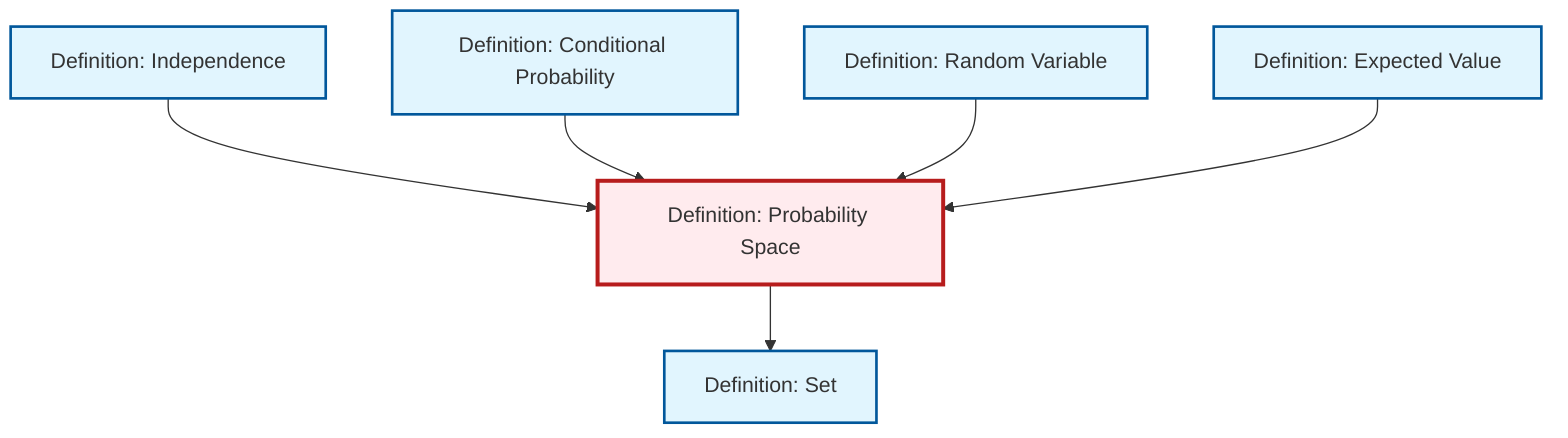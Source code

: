 graph TD
    classDef definition fill:#e1f5fe,stroke:#01579b,stroke-width:2px
    classDef theorem fill:#f3e5f5,stroke:#4a148c,stroke-width:2px
    classDef axiom fill:#fff3e0,stroke:#e65100,stroke-width:2px
    classDef example fill:#e8f5e9,stroke:#1b5e20,stroke-width:2px
    classDef current fill:#ffebee,stroke:#b71c1c,stroke-width:3px
    def-conditional-probability["Definition: Conditional Probability"]:::definition
    def-random-variable["Definition: Random Variable"]:::definition
    def-expectation["Definition: Expected Value"]:::definition
    def-probability-space["Definition: Probability Space"]:::definition
    def-independence["Definition: Independence"]:::definition
    def-set["Definition: Set"]:::definition
    def-independence --> def-probability-space
    def-conditional-probability --> def-probability-space
    def-random-variable --> def-probability-space
    def-expectation --> def-probability-space
    def-probability-space --> def-set
    class def-probability-space current